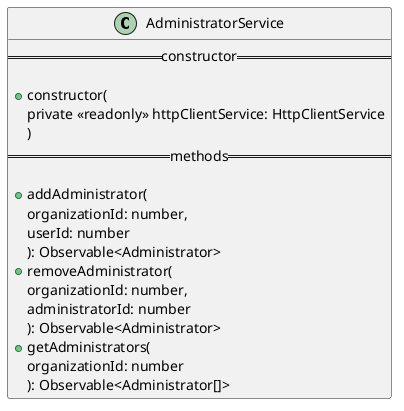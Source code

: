 @startuml AdministratorService
class AdministratorService {
  == constructor ==

  + constructor(
    private <<readonly>> httpClientService: HttpClientService
    )
  == methods ==

  + addAdministrator(
    organizationId: number,
    userId: number
    ): Observable<Administrator>
  + removeAdministrator(
    organizationId: number,
    administratorId: number
    ): Observable<Administrator>
  + getAdministrators(
    organizationId: number
    ): Observable<Administrator[]>
}
@enduml
